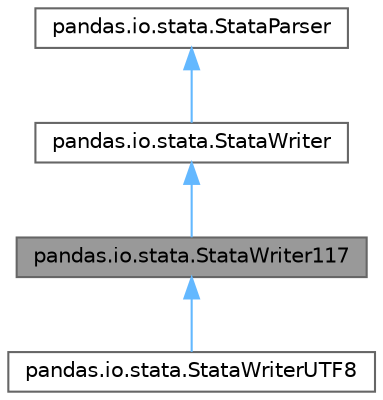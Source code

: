 digraph "pandas.io.stata.StataWriter117"
{
 // LATEX_PDF_SIZE
  bgcolor="transparent";
  edge [fontname=Helvetica,fontsize=10,labelfontname=Helvetica,labelfontsize=10];
  node [fontname=Helvetica,fontsize=10,shape=box,height=0.2,width=0.4];
  Node1 [id="Node000001",label="pandas.io.stata.StataWriter117",height=0.2,width=0.4,color="gray40", fillcolor="grey60", style="filled", fontcolor="black",tooltip=" "];
  Node2 -> Node1 [id="edge4_Node000001_Node000002",dir="back",color="steelblue1",style="solid",tooltip=" "];
  Node2 [id="Node000002",label="pandas.io.stata.StataWriter",height=0.2,width=0.4,color="gray40", fillcolor="white", style="filled",URL="$classpandas_1_1io_1_1stata_1_1StataWriter.html",tooltip=" "];
  Node3 -> Node2 [id="edge5_Node000002_Node000003",dir="back",color="steelblue1",style="solid",tooltip=" "];
  Node3 [id="Node000003",label="pandas.io.stata.StataParser",height=0.2,width=0.4,color="gray40", fillcolor="white", style="filled",URL="$classpandas_1_1io_1_1stata_1_1StataParser.html",tooltip=" "];
  Node1 -> Node4 [id="edge6_Node000001_Node000004",dir="back",color="steelblue1",style="solid",tooltip=" "];
  Node4 [id="Node000004",label="pandas.io.stata.StataWriterUTF8",height=0.2,width=0.4,color="gray40", fillcolor="white", style="filled",URL="$classpandas_1_1io_1_1stata_1_1StataWriterUTF8.html",tooltip=" "];
}
